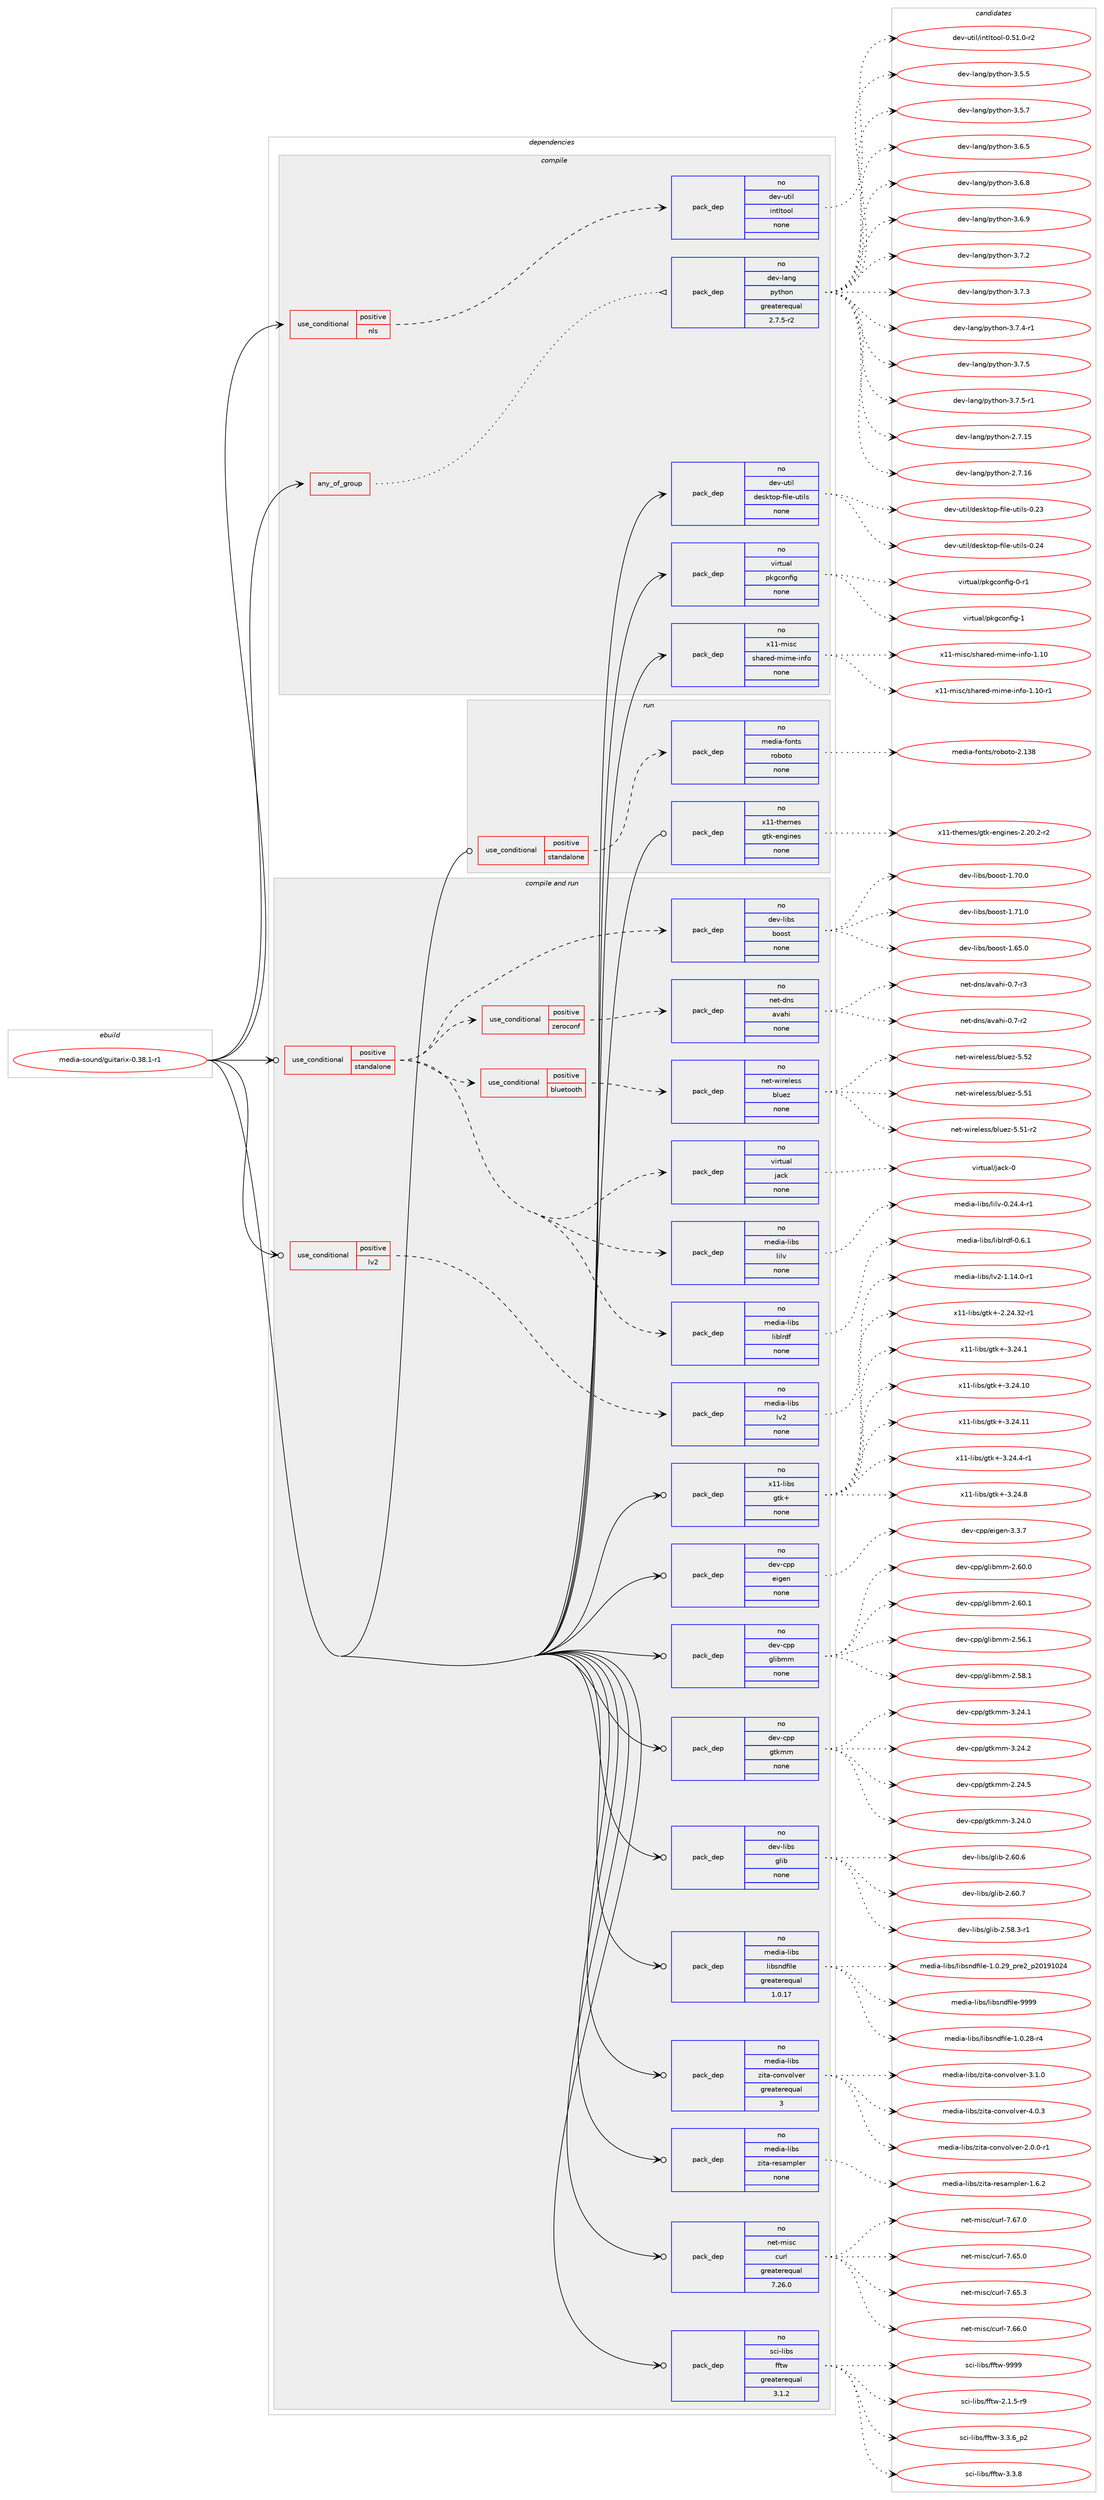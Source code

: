 digraph prolog {

# *************
# Graph options
# *************

newrank=true;
concentrate=true;
compound=true;
graph [rankdir=LR,fontname=Helvetica,fontsize=10,ranksep=1.5];#, ranksep=2.5, nodesep=0.2];
edge  [arrowhead=vee];
node  [fontname=Helvetica,fontsize=10];

# **********
# The ebuild
# **********

subgraph cluster_leftcol {
color=gray;
rank=same;
label=<<i>ebuild</i>>;
id [label="media-sound/guitarix-0.38.1-r1", color=red, width=4, href="../media-sound/guitarix-0.38.1-r1.svg"];
}

# ****************
# The dependencies
# ****************

subgraph cluster_midcol {
color=gray;
label=<<i>dependencies</i>>;
subgraph cluster_compile {
fillcolor="#eeeeee";
style=filled;
label=<<i>compile</i>>;
subgraph any13523 {
dependency799299 [label=<<TABLE BORDER="0" CELLBORDER="1" CELLSPACING="0" CELLPADDING="4"><TR><TD CELLPADDING="10">any_of_group</TD></TR></TABLE>>, shape=none, color=red];subgraph pack591282 {
dependency799300 [label=<<TABLE BORDER="0" CELLBORDER="1" CELLSPACING="0" CELLPADDING="4" WIDTH="220"><TR><TD ROWSPAN="6" CELLPADDING="30">pack_dep</TD></TR><TR><TD WIDTH="110">no</TD></TR><TR><TD>dev-lang</TD></TR><TR><TD>python</TD></TR><TR><TD>greaterequal</TD></TR><TR><TD>2.7.5-r2</TD></TR></TABLE>>, shape=none, color=blue];
}
dependency799299:e -> dependency799300:w [weight=20,style="dotted",arrowhead="oinv"];
}
id:e -> dependency799299:w [weight=20,style="solid",arrowhead="vee"];
subgraph cond194046 {
dependency799301 [label=<<TABLE BORDER="0" CELLBORDER="1" CELLSPACING="0" CELLPADDING="4"><TR><TD ROWSPAN="3" CELLPADDING="10">use_conditional</TD></TR><TR><TD>positive</TD></TR><TR><TD>nls</TD></TR></TABLE>>, shape=none, color=red];
subgraph pack591283 {
dependency799302 [label=<<TABLE BORDER="0" CELLBORDER="1" CELLSPACING="0" CELLPADDING="4" WIDTH="220"><TR><TD ROWSPAN="6" CELLPADDING="30">pack_dep</TD></TR><TR><TD WIDTH="110">no</TD></TR><TR><TD>dev-util</TD></TR><TR><TD>intltool</TD></TR><TR><TD>none</TD></TR><TR><TD></TD></TR></TABLE>>, shape=none, color=blue];
}
dependency799301:e -> dependency799302:w [weight=20,style="dashed",arrowhead="vee"];
}
id:e -> dependency799301:w [weight=20,style="solid",arrowhead="vee"];
subgraph pack591284 {
dependency799303 [label=<<TABLE BORDER="0" CELLBORDER="1" CELLSPACING="0" CELLPADDING="4" WIDTH="220"><TR><TD ROWSPAN="6" CELLPADDING="30">pack_dep</TD></TR><TR><TD WIDTH="110">no</TD></TR><TR><TD>dev-util</TD></TR><TR><TD>desktop-file-utils</TD></TR><TR><TD>none</TD></TR><TR><TD></TD></TR></TABLE>>, shape=none, color=blue];
}
id:e -> dependency799303:w [weight=20,style="solid",arrowhead="vee"];
subgraph pack591285 {
dependency799304 [label=<<TABLE BORDER="0" CELLBORDER="1" CELLSPACING="0" CELLPADDING="4" WIDTH="220"><TR><TD ROWSPAN="6" CELLPADDING="30">pack_dep</TD></TR><TR><TD WIDTH="110">no</TD></TR><TR><TD>virtual</TD></TR><TR><TD>pkgconfig</TD></TR><TR><TD>none</TD></TR><TR><TD></TD></TR></TABLE>>, shape=none, color=blue];
}
id:e -> dependency799304:w [weight=20,style="solid",arrowhead="vee"];
subgraph pack591286 {
dependency799305 [label=<<TABLE BORDER="0" CELLBORDER="1" CELLSPACING="0" CELLPADDING="4" WIDTH="220"><TR><TD ROWSPAN="6" CELLPADDING="30">pack_dep</TD></TR><TR><TD WIDTH="110">no</TD></TR><TR><TD>x11-misc</TD></TR><TR><TD>shared-mime-info</TD></TR><TR><TD>none</TD></TR><TR><TD></TD></TR></TABLE>>, shape=none, color=blue];
}
id:e -> dependency799305:w [weight=20,style="solid",arrowhead="vee"];
}
subgraph cluster_compileandrun {
fillcolor="#eeeeee";
style=filled;
label=<<i>compile and run</i>>;
subgraph cond194047 {
dependency799306 [label=<<TABLE BORDER="0" CELLBORDER="1" CELLSPACING="0" CELLPADDING="4"><TR><TD ROWSPAN="3" CELLPADDING="10">use_conditional</TD></TR><TR><TD>positive</TD></TR><TR><TD>lv2</TD></TR></TABLE>>, shape=none, color=red];
subgraph pack591287 {
dependency799307 [label=<<TABLE BORDER="0" CELLBORDER="1" CELLSPACING="0" CELLPADDING="4" WIDTH="220"><TR><TD ROWSPAN="6" CELLPADDING="30">pack_dep</TD></TR><TR><TD WIDTH="110">no</TD></TR><TR><TD>media-libs</TD></TR><TR><TD>lv2</TD></TR><TR><TD>none</TD></TR><TR><TD></TD></TR></TABLE>>, shape=none, color=blue];
}
dependency799306:e -> dependency799307:w [weight=20,style="dashed",arrowhead="vee"];
}
id:e -> dependency799306:w [weight=20,style="solid",arrowhead="odotvee"];
subgraph cond194048 {
dependency799308 [label=<<TABLE BORDER="0" CELLBORDER="1" CELLSPACING="0" CELLPADDING="4"><TR><TD ROWSPAN="3" CELLPADDING="10">use_conditional</TD></TR><TR><TD>positive</TD></TR><TR><TD>standalone</TD></TR></TABLE>>, shape=none, color=red];
subgraph pack591288 {
dependency799309 [label=<<TABLE BORDER="0" CELLBORDER="1" CELLSPACING="0" CELLPADDING="4" WIDTH="220"><TR><TD ROWSPAN="6" CELLPADDING="30">pack_dep</TD></TR><TR><TD WIDTH="110">no</TD></TR><TR><TD>dev-libs</TD></TR><TR><TD>boost</TD></TR><TR><TD>none</TD></TR><TR><TD></TD></TR></TABLE>>, shape=none, color=blue];
}
dependency799308:e -> dependency799309:w [weight=20,style="dashed",arrowhead="vee"];
subgraph pack591289 {
dependency799310 [label=<<TABLE BORDER="0" CELLBORDER="1" CELLSPACING="0" CELLPADDING="4" WIDTH="220"><TR><TD ROWSPAN="6" CELLPADDING="30">pack_dep</TD></TR><TR><TD WIDTH="110">no</TD></TR><TR><TD>media-libs</TD></TR><TR><TD>liblrdf</TD></TR><TR><TD>none</TD></TR><TR><TD></TD></TR></TABLE>>, shape=none, color=blue];
}
dependency799308:e -> dependency799310:w [weight=20,style="dashed",arrowhead="vee"];
subgraph pack591290 {
dependency799311 [label=<<TABLE BORDER="0" CELLBORDER="1" CELLSPACING="0" CELLPADDING="4" WIDTH="220"><TR><TD ROWSPAN="6" CELLPADDING="30">pack_dep</TD></TR><TR><TD WIDTH="110">no</TD></TR><TR><TD>media-libs</TD></TR><TR><TD>lilv</TD></TR><TR><TD>none</TD></TR><TR><TD></TD></TR></TABLE>>, shape=none, color=blue];
}
dependency799308:e -> dependency799311:w [weight=20,style="dashed",arrowhead="vee"];
subgraph pack591291 {
dependency799312 [label=<<TABLE BORDER="0" CELLBORDER="1" CELLSPACING="0" CELLPADDING="4" WIDTH="220"><TR><TD ROWSPAN="6" CELLPADDING="30">pack_dep</TD></TR><TR><TD WIDTH="110">no</TD></TR><TR><TD>virtual</TD></TR><TR><TD>jack</TD></TR><TR><TD>none</TD></TR><TR><TD></TD></TR></TABLE>>, shape=none, color=blue];
}
dependency799308:e -> dependency799312:w [weight=20,style="dashed",arrowhead="vee"];
subgraph cond194049 {
dependency799313 [label=<<TABLE BORDER="0" CELLBORDER="1" CELLSPACING="0" CELLPADDING="4"><TR><TD ROWSPAN="3" CELLPADDING="10">use_conditional</TD></TR><TR><TD>positive</TD></TR><TR><TD>bluetooth</TD></TR></TABLE>>, shape=none, color=red];
subgraph pack591292 {
dependency799314 [label=<<TABLE BORDER="0" CELLBORDER="1" CELLSPACING="0" CELLPADDING="4" WIDTH="220"><TR><TD ROWSPAN="6" CELLPADDING="30">pack_dep</TD></TR><TR><TD WIDTH="110">no</TD></TR><TR><TD>net-wireless</TD></TR><TR><TD>bluez</TD></TR><TR><TD>none</TD></TR><TR><TD></TD></TR></TABLE>>, shape=none, color=blue];
}
dependency799313:e -> dependency799314:w [weight=20,style="dashed",arrowhead="vee"];
}
dependency799308:e -> dependency799313:w [weight=20,style="dashed",arrowhead="vee"];
subgraph cond194050 {
dependency799315 [label=<<TABLE BORDER="0" CELLBORDER="1" CELLSPACING="0" CELLPADDING="4"><TR><TD ROWSPAN="3" CELLPADDING="10">use_conditional</TD></TR><TR><TD>positive</TD></TR><TR><TD>zeroconf</TD></TR></TABLE>>, shape=none, color=red];
subgraph pack591293 {
dependency799316 [label=<<TABLE BORDER="0" CELLBORDER="1" CELLSPACING="0" CELLPADDING="4" WIDTH="220"><TR><TD ROWSPAN="6" CELLPADDING="30">pack_dep</TD></TR><TR><TD WIDTH="110">no</TD></TR><TR><TD>net-dns</TD></TR><TR><TD>avahi</TD></TR><TR><TD>none</TD></TR><TR><TD></TD></TR></TABLE>>, shape=none, color=blue];
}
dependency799315:e -> dependency799316:w [weight=20,style="dashed",arrowhead="vee"];
}
dependency799308:e -> dependency799315:w [weight=20,style="dashed",arrowhead="vee"];
}
id:e -> dependency799308:w [weight=20,style="solid",arrowhead="odotvee"];
subgraph pack591294 {
dependency799317 [label=<<TABLE BORDER="0" CELLBORDER="1" CELLSPACING="0" CELLPADDING="4" WIDTH="220"><TR><TD ROWSPAN="6" CELLPADDING="30">pack_dep</TD></TR><TR><TD WIDTH="110">no</TD></TR><TR><TD>dev-cpp</TD></TR><TR><TD>eigen</TD></TR><TR><TD>none</TD></TR><TR><TD></TD></TR></TABLE>>, shape=none, color=blue];
}
id:e -> dependency799317:w [weight=20,style="solid",arrowhead="odotvee"];
subgraph pack591295 {
dependency799318 [label=<<TABLE BORDER="0" CELLBORDER="1" CELLSPACING="0" CELLPADDING="4" WIDTH="220"><TR><TD ROWSPAN="6" CELLPADDING="30">pack_dep</TD></TR><TR><TD WIDTH="110">no</TD></TR><TR><TD>dev-cpp</TD></TR><TR><TD>glibmm</TD></TR><TR><TD>none</TD></TR><TR><TD></TD></TR></TABLE>>, shape=none, color=blue];
}
id:e -> dependency799318:w [weight=20,style="solid",arrowhead="odotvee"];
subgraph pack591296 {
dependency799319 [label=<<TABLE BORDER="0" CELLBORDER="1" CELLSPACING="0" CELLPADDING="4" WIDTH="220"><TR><TD ROWSPAN="6" CELLPADDING="30">pack_dep</TD></TR><TR><TD WIDTH="110">no</TD></TR><TR><TD>dev-cpp</TD></TR><TR><TD>gtkmm</TD></TR><TR><TD>none</TD></TR><TR><TD></TD></TR></TABLE>>, shape=none, color=blue];
}
id:e -> dependency799319:w [weight=20,style="solid",arrowhead="odotvee"];
subgraph pack591297 {
dependency799320 [label=<<TABLE BORDER="0" CELLBORDER="1" CELLSPACING="0" CELLPADDING="4" WIDTH="220"><TR><TD ROWSPAN="6" CELLPADDING="30">pack_dep</TD></TR><TR><TD WIDTH="110">no</TD></TR><TR><TD>dev-libs</TD></TR><TR><TD>glib</TD></TR><TR><TD>none</TD></TR><TR><TD></TD></TR></TABLE>>, shape=none, color=blue];
}
id:e -> dependency799320:w [weight=20,style="solid",arrowhead="odotvee"];
subgraph pack591298 {
dependency799321 [label=<<TABLE BORDER="0" CELLBORDER="1" CELLSPACING="0" CELLPADDING="4" WIDTH="220"><TR><TD ROWSPAN="6" CELLPADDING="30">pack_dep</TD></TR><TR><TD WIDTH="110">no</TD></TR><TR><TD>media-libs</TD></TR><TR><TD>libsndfile</TD></TR><TR><TD>greaterequal</TD></TR><TR><TD>1.0.17</TD></TR></TABLE>>, shape=none, color=blue];
}
id:e -> dependency799321:w [weight=20,style="solid",arrowhead="odotvee"];
subgraph pack591299 {
dependency799322 [label=<<TABLE BORDER="0" CELLBORDER="1" CELLSPACING="0" CELLPADDING="4" WIDTH="220"><TR><TD ROWSPAN="6" CELLPADDING="30">pack_dep</TD></TR><TR><TD WIDTH="110">no</TD></TR><TR><TD>media-libs</TD></TR><TR><TD>zita-convolver</TD></TR><TR><TD>greaterequal</TD></TR><TR><TD>3</TD></TR></TABLE>>, shape=none, color=blue];
}
id:e -> dependency799322:w [weight=20,style="solid",arrowhead="odotvee"];
subgraph pack591300 {
dependency799323 [label=<<TABLE BORDER="0" CELLBORDER="1" CELLSPACING="0" CELLPADDING="4" WIDTH="220"><TR><TD ROWSPAN="6" CELLPADDING="30">pack_dep</TD></TR><TR><TD WIDTH="110">no</TD></TR><TR><TD>media-libs</TD></TR><TR><TD>zita-resampler</TD></TR><TR><TD>none</TD></TR><TR><TD></TD></TR></TABLE>>, shape=none, color=blue];
}
id:e -> dependency799323:w [weight=20,style="solid",arrowhead="odotvee"];
subgraph pack591301 {
dependency799324 [label=<<TABLE BORDER="0" CELLBORDER="1" CELLSPACING="0" CELLPADDING="4" WIDTH="220"><TR><TD ROWSPAN="6" CELLPADDING="30">pack_dep</TD></TR><TR><TD WIDTH="110">no</TD></TR><TR><TD>net-misc</TD></TR><TR><TD>curl</TD></TR><TR><TD>greaterequal</TD></TR><TR><TD>7.26.0</TD></TR></TABLE>>, shape=none, color=blue];
}
id:e -> dependency799324:w [weight=20,style="solid",arrowhead="odotvee"];
subgraph pack591302 {
dependency799325 [label=<<TABLE BORDER="0" CELLBORDER="1" CELLSPACING="0" CELLPADDING="4" WIDTH="220"><TR><TD ROWSPAN="6" CELLPADDING="30">pack_dep</TD></TR><TR><TD WIDTH="110">no</TD></TR><TR><TD>sci-libs</TD></TR><TR><TD>fftw</TD></TR><TR><TD>greaterequal</TD></TR><TR><TD>3.1.2</TD></TR></TABLE>>, shape=none, color=blue];
}
id:e -> dependency799325:w [weight=20,style="solid",arrowhead="odotvee"];
subgraph pack591303 {
dependency799326 [label=<<TABLE BORDER="0" CELLBORDER="1" CELLSPACING="0" CELLPADDING="4" WIDTH="220"><TR><TD ROWSPAN="6" CELLPADDING="30">pack_dep</TD></TR><TR><TD WIDTH="110">no</TD></TR><TR><TD>x11-libs</TD></TR><TR><TD>gtk+</TD></TR><TR><TD>none</TD></TR><TR><TD></TD></TR></TABLE>>, shape=none, color=blue];
}
id:e -> dependency799326:w [weight=20,style="solid",arrowhead="odotvee"];
}
subgraph cluster_run {
fillcolor="#eeeeee";
style=filled;
label=<<i>run</i>>;
subgraph cond194051 {
dependency799327 [label=<<TABLE BORDER="0" CELLBORDER="1" CELLSPACING="0" CELLPADDING="4"><TR><TD ROWSPAN="3" CELLPADDING="10">use_conditional</TD></TR><TR><TD>positive</TD></TR><TR><TD>standalone</TD></TR></TABLE>>, shape=none, color=red];
subgraph pack591304 {
dependency799328 [label=<<TABLE BORDER="0" CELLBORDER="1" CELLSPACING="0" CELLPADDING="4" WIDTH="220"><TR><TD ROWSPAN="6" CELLPADDING="30">pack_dep</TD></TR><TR><TD WIDTH="110">no</TD></TR><TR><TD>media-fonts</TD></TR><TR><TD>roboto</TD></TR><TR><TD>none</TD></TR><TR><TD></TD></TR></TABLE>>, shape=none, color=blue];
}
dependency799327:e -> dependency799328:w [weight=20,style="dashed",arrowhead="vee"];
}
id:e -> dependency799327:w [weight=20,style="solid",arrowhead="odot"];
subgraph pack591305 {
dependency799329 [label=<<TABLE BORDER="0" CELLBORDER="1" CELLSPACING="0" CELLPADDING="4" WIDTH="220"><TR><TD ROWSPAN="6" CELLPADDING="30">pack_dep</TD></TR><TR><TD WIDTH="110">no</TD></TR><TR><TD>x11-themes</TD></TR><TR><TD>gtk-engines</TD></TR><TR><TD>none</TD></TR><TR><TD></TD></TR></TABLE>>, shape=none, color=blue];
}
id:e -> dependency799329:w [weight=20,style="solid",arrowhead="odot"];
}
}

# **************
# The candidates
# **************

subgraph cluster_choices {
rank=same;
color=gray;
label=<<i>candidates</i>>;

subgraph choice591282 {
color=black;
nodesep=1;
choice10010111845108971101034711212111610411111045504655464953 [label="dev-lang/python-2.7.15", color=red, width=4,href="../dev-lang/python-2.7.15.svg"];
choice10010111845108971101034711212111610411111045504655464954 [label="dev-lang/python-2.7.16", color=red, width=4,href="../dev-lang/python-2.7.16.svg"];
choice100101118451089711010347112121116104111110455146534653 [label="dev-lang/python-3.5.5", color=red, width=4,href="../dev-lang/python-3.5.5.svg"];
choice100101118451089711010347112121116104111110455146534655 [label="dev-lang/python-3.5.7", color=red, width=4,href="../dev-lang/python-3.5.7.svg"];
choice100101118451089711010347112121116104111110455146544653 [label="dev-lang/python-3.6.5", color=red, width=4,href="../dev-lang/python-3.6.5.svg"];
choice100101118451089711010347112121116104111110455146544656 [label="dev-lang/python-3.6.8", color=red, width=4,href="../dev-lang/python-3.6.8.svg"];
choice100101118451089711010347112121116104111110455146544657 [label="dev-lang/python-3.6.9", color=red, width=4,href="../dev-lang/python-3.6.9.svg"];
choice100101118451089711010347112121116104111110455146554650 [label="dev-lang/python-3.7.2", color=red, width=4,href="../dev-lang/python-3.7.2.svg"];
choice100101118451089711010347112121116104111110455146554651 [label="dev-lang/python-3.7.3", color=red, width=4,href="../dev-lang/python-3.7.3.svg"];
choice1001011184510897110103471121211161041111104551465546524511449 [label="dev-lang/python-3.7.4-r1", color=red, width=4,href="../dev-lang/python-3.7.4-r1.svg"];
choice100101118451089711010347112121116104111110455146554653 [label="dev-lang/python-3.7.5", color=red, width=4,href="../dev-lang/python-3.7.5.svg"];
choice1001011184510897110103471121211161041111104551465546534511449 [label="dev-lang/python-3.7.5-r1", color=red, width=4,href="../dev-lang/python-3.7.5-r1.svg"];
dependency799300:e -> choice10010111845108971101034711212111610411111045504655464953:w [style=dotted,weight="100"];
dependency799300:e -> choice10010111845108971101034711212111610411111045504655464954:w [style=dotted,weight="100"];
dependency799300:e -> choice100101118451089711010347112121116104111110455146534653:w [style=dotted,weight="100"];
dependency799300:e -> choice100101118451089711010347112121116104111110455146534655:w [style=dotted,weight="100"];
dependency799300:e -> choice100101118451089711010347112121116104111110455146544653:w [style=dotted,weight="100"];
dependency799300:e -> choice100101118451089711010347112121116104111110455146544656:w [style=dotted,weight="100"];
dependency799300:e -> choice100101118451089711010347112121116104111110455146544657:w [style=dotted,weight="100"];
dependency799300:e -> choice100101118451089711010347112121116104111110455146554650:w [style=dotted,weight="100"];
dependency799300:e -> choice100101118451089711010347112121116104111110455146554651:w [style=dotted,weight="100"];
dependency799300:e -> choice1001011184510897110103471121211161041111104551465546524511449:w [style=dotted,weight="100"];
dependency799300:e -> choice100101118451089711010347112121116104111110455146554653:w [style=dotted,weight="100"];
dependency799300:e -> choice1001011184510897110103471121211161041111104551465546534511449:w [style=dotted,weight="100"];
}
subgraph choice591283 {
color=black;
nodesep=1;
choice1001011184511711610510847105110116108116111111108454846534946484511450 [label="dev-util/intltool-0.51.0-r2", color=red, width=4,href="../dev-util/intltool-0.51.0-r2.svg"];
dependency799302:e -> choice1001011184511711610510847105110116108116111111108454846534946484511450:w [style=dotted,weight="100"];
}
subgraph choice591284 {
color=black;
nodesep=1;
choice100101118451171161051084710010111510711611111245102105108101451171161051081154548465051 [label="dev-util/desktop-file-utils-0.23", color=red, width=4,href="../dev-util/desktop-file-utils-0.23.svg"];
choice100101118451171161051084710010111510711611111245102105108101451171161051081154548465052 [label="dev-util/desktop-file-utils-0.24", color=red, width=4,href="../dev-util/desktop-file-utils-0.24.svg"];
dependency799303:e -> choice100101118451171161051084710010111510711611111245102105108101451171161051081154548465051:w [style=dotted,weight="100"];
dependency799303:e -> choice100101118451171161051084710010111510711611111245102105108101451171161051081154548465052:w [style=dotted,weight="100"];
}
subgraph choice591285 {
color=black;
nodesep=1;
choice11810511411611797108471121071039911111010210510345484511449 [label="virtual/pkgconfig-0-r1", color=red, width=4,href="../virtual/pkgconfig-0-r1.svg"];
choice1181051141161179710847112107103991111101021051034549 [label="virtual/pkgconfig-1", color=red, width=4,href="../virtual/pkgconfig-1.svg"];
dependency799304:e -> choice11810511411611797108471121071039911111010210510345484511449:w [style=dotted,weight="100"];
dependency799304:e -> choice1181051141161179710847112107103991111101021051034549:w [style=dotted,weight="100"];
}
subgraph choice591286 {
color=black;
nodesep=1;
choice12049494510910511599471151049711410110045109105109101451051101021114549464948 [label="x11-misc/shared-mime-info-1.10", color=red, width=4,href="../x11-misc/shared-mime-info-1.10.svg"];
choice120494945109105115994711510497114101100451091051091014510511010211145494649484511449 [label="x11-misc/shared-mime-info-1.10-r1", color=red, width=4,href="../x11-misc/shared-mime-info-1.10-r1.svg"];
dependency799305:e -> choice12049494510910511599471151049711410110045109105109101451051101021114549464948:w [style=dotted,weight="100"];
dependency799305:e -> choice120494945109105115994711510497114101100451091051091014510511010211145494649484511449:w [style=dotted,weight="100"];
}
subgraph choice591287 {
color=black;
nodesep=1;
choice1091011001059745108105981154710811850454946495246484511449 [label="media-libs/lv2-1.14.0-r1", color=red, width=4,href="../media-libs/lv2-1.14.0-r1.svg"];
dependency799307:e -> choice1091011001059745108105981154710811850454946495246484511449:w [style=dotted,weight="100"];
}
subgraph choice591288 {
color=black;
nodesep=1;
choice1001011184510810598115479811111111511645494654534648 [label="dev-libs/boost-1.65.0", color=red, width=4,href="../dev-libs/boost-1.65.0.svg"];
choice1001011184510810598115479811111111511645494655484648 [label="dev-libs/boost-1.70.0", color=red, width=4,href="../dev-libs/boost-1.70.0.svg"];
choice1001011184510810598115479811111111511645494655494648 [label="dev-libs/boost-1.71.0", color=red, width=4,href="../dev-libs/boost-1.71.0.svg"];
dependency799309:e -> choice1001011184510810598115479811111111511645494654534648:w [style=dotted,weight="100"];
dependency799309:e -> choice1001011184510810598115479811111111511645494655484648:w [style=dotted,weight="100"];
dependency799309:e -> choice1001011184510810598115479811111111511645494655494648:w [style=dotted,weight="100"];
}
subgraph choice591289 {
color=black;
nodesep=1;
choice1091011001059745108105981154710810598108114100102454846544649 [label="media-libs/liblrdf-0.6.1", color=red, width=4,href="../media-libs/liblrdf-0.6.1.svg"];
dependency799310:e -> choice1091011001059745108105981154710810598108114100102454846544649:w [style=dotted,weight="100"];
}
subgraph choice591290 {
color=black;
nodesep=1;
choice10910110010597451081059811547108105108118454846505246524511449 [label="media-libs/lilv-0.24.4-r1", color=red, width=4,href="../media-libs/lilv-0.24.4-r1.svg"];
dependency799311:e -> choice10910110010597451081059811547108105108118454846505246524511449:w [style=dotted,weight="100"];
}
subgraph choice591291 {
color=black;
nodesep=1;
choice118105114116117971084710697991074548 [label="virtual/jack-0", color=red, width=4,href="../virtual/jack-0.svg"];
dependency799312:e -> choice118105114116117971084710697991074548:w [style=dotted,weight="100"];
}
subgraph choice591292 {
color=black;
nodesep=1;
choice1101011164511910511410110810111511547981081171011224553465349 [label="net-wireless/bluez-5.51", color=red, width=4,href="../net-wireless/bluez-5.51.svg"];
choice11010111645119105114101108101115115479810811710112245534653494511450 [label="net-wireless/bluez-5.51-r2", color=red, width=4,href="../net-wireless/bluez-5.51-r2.svg"];
choice1101011164511910511410110810111511547981081171011224553465350 [label="net-wireless/bluez-5.52", color=red, width=4,href="../net-wireless/bluez-5.52.svg"];
dependency799314:e -> choice1101011164511910511410110810111511547981081171011224553465349:w [style=dotted,weight="100"];
dependency799314:e -> choice11010111645119105114101108101115115479810811710112245534653494511450:w [style=dotted,weight="100"];
dependency799314:e -> choice1101011164511910511410110810111511547981081171011224553465350:w [style=dotted,weight="100"];
}
subgraph choice591293 {
color=black;
nodesep=1;
choice11010111645100110115479711897104105454846554511450 [label="net-dns/avahi-0.7-r2", color=red, width=4,href="../net-dns/avahi-0.7-r2.svg"];
choice11010111645100110115479711897104105454846554511451 [label="net-dns/avahi-0.7-r3", color=red, width=4,href="../net-dns/avahi-0.7-r3.svg"];
dependency799316:e -> choice11010111645100110115479711897104105454846554511450:w [style=dotted,weight="100"];
dependency799316:e -> choice11010111645100110115479711897104105454846554511451:w [style=dotted,weight="100"];
}
subgraph choice591294 {
color=black;
nodesep=1;
choice100101118459911211247101105103101110455146514655 [label="dev-cpp/eigen-3.3.7", color=red, width=4,href="../dev-cpp/eigen-3.3.7.svg"];
dependency799317:e -> choice100101118459911211247101105103101110455146514655:w [style=dotted,weight="100"];
}
subgraph choice591295 {
color=black;
nodesep=1;
choice1001011184599112112471031081059810910945504653544649 [label="dev-cpp/glibmm-2.56.1", color=red, width=4,href="../dev-cpp/glibmm-2.56.1.svg"];
choice1001011184599112112471031081059810910945504653564649 [label="dev-cpp/glibmm-2.58.1", color=red, width=4,href="../dev-cpp/glibmm-2.58.1.svg"];
choice1001011184599112112471031081059810910945504654484648 [label="dev-cpp/glibmm-2.60.0", color=red, width=4,href="../dev-cpp/glibmm-2.60.0.svg"];
choice1001011184599112112471031081059810910945504654484649 [label="dev-cpp/glibmm-2.60.1", color=red, width=4,href="../dev-cpp/glibmm-2.60.1.svg"];
dependency799318:e -> choice1001011184599112112471031081059810910945504653544649:w [style=dotted,weight="100"];
dependency799318:e -> choice1001011184599112112471031081059810910945504653564649:w [style=dotted,weight="100"];
dependency799318:e -> choice1001011184599112112471031081059810910945504654484648:w [style=dotted,weight="100"];
dependency799318:e -> choice1001011184599112112471031081059810910945504654484649:w [style=dotted,weight="100"];
}
subgraph choice591296 {
color=black;
nodesep=1;
choice10010111845991121124710311610710910945504650524653 [label="dev-cpp/gtkmm-2.24.5", color=red, width=4,href="../dev-cpp/gtkmm-2.24.5.svg"];
choice10010111845991121124710311610710910945514650524648 [label="dev-cpp/gtkmm-3.24.0", color=red, width=4,href="../dev-cpp/gtkmm-3.24.0.svg"];
choice10010111845991121124710311610710910945514650524649 [label="dev-cpp/gtkmm-3.24.1", color=red, width=4,href="../dev-cpp/gtkmm-3.24.1.svg"];
choice10010111845991121124710311610710910945514650524650 [label="dev-cpp/gtkmm-3.24.2", color=red, width=4,href="../dev-cpp/gtkmm-3.24.2.svg"];
dependency799319:e -> choice10010111845991121124710311610710910945504650524653:w [style=dotted,weight="100"];
dependency799319:e -> choice10010111845991121124710311610710910945514650524648:w [style=dotted,weight="100"];
dependency799319:e -> choice10010111845991121124710311610710910945514650524649:w [style=dotted,weight="100"];
dependency799319:e -> choice10010111845991121124710311610710910945514650524650:w [style=dotted,weight="100"];
}
subgraph choice591297 {
color=black;
nodesep=1;
choice10010111845108105981154710310810598455046535646514511449 [label="dev-libs/glib-2.58.3-r1", color=red, width=4,href="../dev-libs/glib-2.58.3-r1.svg"];
choice1001011184510810598115471031081059845504654484654 [label="dev-libs/glib-2.60.6", color=red, width=4,href="../dev-libs/glib-2.60.6.svg"];
choice1001011184510810598115471031081059845504654484655 [label="dev-libs/glib-2.60.7", color=red, width=4,href="../dev-libs/glib-2.60.7.svg"];
dependency799320:e -> choice10010111845108105981154710310810598455046535646514511449:w [style=dotted,weight="100"];
dependency799320:e -> choice1001011184510810598115471031081059845504654484654:w [style=dotted,weight="100"];
dependency799320:e -> choice1001011184510810598115471031081059845504654484655:w [style=dotted,weight="100"];
}
subgraph choice591298 {
color=black;
nodesep=1;
choice1091011001059745108105981154710810598115110100102105108101454946484650564511452 [label="media-libs/libsndfile-1.0.28-r4", color=red, width=4,href="../media-libs/libsndfile-1.0.28-r4.svg"];
choice1091011001059745108105981154710810598115110100102105108101454946484650579511211410150951125048495749485052 [label="media-libs/libsndfile-1.0.29_pre2_p20191024", color=red, width=4,href="../media-libs/libsndfile-1.0.29_pre2_p20191024.svg"];
choice10910110010597451081059811547108105981151101001021051081014557575757 [label="media-libs/libsndfile-9999", color=red, width=4,href="../media-libs/libsndfile-9999.svg"];
dependency799321:e -> choice1091011001059745108105981154710810598115110100102105108101454946484650564511452:w [style=dotted,weight="100"];
dependency799321:e -> choice1091011001059745108105981154710810598115110100102105108101454946484650579511211410150951125048495749485052:w [style=dotted,weight="100"];
dependency799321:e -> choice10910110010597451081059811547108105981151101001021051081014557575757:w [style=dotted,weight="100"];
}
subgraph choice591299 {
color=black;
nodesep=1;
choice109101100105974510810598115471221051169745991111101181111081181011144550464846484511449 [label="media-libs/zita-convolver-2.0.0-r1", color=red, width=4,href="../media-libs/zita-convolver-2.0.0-r1.svg"];
choice10910110010597451081059811547122105116974599111110118111108118101114455146494648 [label="media-libs/zita-convolver-3.1.0", color=red, width=4,href="../media-libs/zita-convolver-3.1.0.svg"];
choice10910110010597451081059811547122105116974599111110118111108118101114455246484651 [label="media-libs/zita-convolver-4.0.3", color=red, width=4,href="../media-libs/zita-convolver-4.0.3.svg"];
dependency799322:e -> choice109101100105974510810598115471221051169745991111101181111081181011144550464846484511449:w [style=dotted,weight="100"];
dependency799322:e -> choice10910110010597451081059811547122105116974599111110118111108118101114455146494648:w [style=dotted,weight="100"];
dependency799322:e -> choice10910110010597451081059811547122105116974599111110118111108118101114455246484651:w [style=dotted,weight="100"];
}
subgraph choice591300 {
color=black;
nodesep=1;
choice10910110010597451081059811547122105116974511410111597109112108101114454946544650 [label="media-libs/zita-resampler-1.6.2", color=red, width=4,href="../media-libs/zita-resampler-1.6.2.svg"];
dependency799323:e -> choice10910110010597451081059811547122105116974511410111597109112108101114454946544650:w [style=dotted,weight="100"];
}
subgraph choice591301 {
color=black;
nodesep=1;
choice1101011164510910511599479911711410845554654534648 [label="net-misc/curl-7.65.0", color=red, width=4,href="../net-misc/curl-7.65.0.svg"];
choice1101011164510910511599479911711410845554654534651 [label="net-misc/curl-7.65.3", color=red, width=4,href="../net-misc/curl-7.65.3.svg"];
choice1101011164510910511599479911711410845554654544648 [label="net-misc/curl-7.66.0", color=red, width=4,href="../net-misc/curl-7.66.0.svg"];
choice1101011164510910511599479911711410845554654554648 [label="net-misc/curl-7.67.0", color=red, width=4,href="../net-misc/curl-7.67.0.svg"];
dependency799324:e -> choice1101011164510910511599479911711410845554654534648:w [style=dotted,weight="100"];
dependency799324:e -> choice1101011164510910511599479911711410845554654534651:w [style=dotted,weight="100"];
dependency799324:e -> choice1101011164510910511599479911711410845554654544648:w [style=dotted,weight="100"];
dependency799324:e -> choice1101011164510910511599479911711410845554654554648:w [style=dotted,weight="100"];
}
subgraph choice591302 {
color=black;
nodesep=1;
choice115991054510810598115471021021161194550464946534511457 [label="sci-libs/fftw-2.1.5-r9", color=red, width=4,href="../sci-libs/fftw-2.1.5-r9.svg"];
choice115991054510810598115471021021161194551465146549511250 [label="sci-libs/fftw-3.3.6_p2", color=red, width=4,href="../sci-libs/fftw-3.3.6_p2.svg"];
choice11599105451081059811547102102116119455146514656 [label="sci-libs/fftw-3.3.8", color=red, width=4,href="../sci-libs/fftw-3.3.8.svg"];
choice115991054510810598115471021021161194557575757 [label="sci-libs/fftw-9999", color=red, width=4,href="../sci-libs/fftw-9999.svg"];
dependency799325:e -> choice115991054510810598115471021021161194550464946534511457:w [style=dotted,weight="100"];
dependency799325:e -> choice115991054510810598115471021021161194551465146549511250:w [style=dotted,weight="100"];
dependency799325:e -> choice11599105451081059811547102102116119455146514656:w [style=dotted,weight="100"];
dependency799325:e -> choice115991054510810598115471021021161194557575757:w [style=dotted,weight="100"];
}
subgraph choice591303 {
color=black;
nodesep=1;
choice12049494510810598115471031161074345504650524651504511449 [label="x11-libs/gtk+-2.24.32-r1", color=red, width=4,href="../x11-libs/gtk+-2.24.32-r1.svg"];
choice12049494510810598115471031161074345514650524649 [label="x11-libs/gtk+-3.24.1", color=red, width=4,href="../x11-libs/gtk+-3.24.1.svg"];
choice1204949451081059811547103116107434551465052464948 [label="x11-libs/gtk+-3.24.10", color=red, width=4,href="../x11-libs/gtk+-3.24.10.svg"];
choice1204949451081059811547103116107434551465052464949 [label="x11-libs/gtk+-3.24.11", color=red, width=4,href="../x11-libs/gtk+-3.24.11.svg"];
choice120494945108105981154710311610743455146505246524511449 [label="x11-libs/gtk+-3.24.4-r1", color=red, width=4,href="../x11-libs/gtk+-3.24.4-r1.svg"];
choice12049494510810598115471031161074345514650524656 [label="x11-libs/gtk+-3.24.8", color=red, width=4,href="../x11-libs/gtk+-3.24.8.svg"];
dependency799326:e -> choice12049494510810598115471031161074345504650524651504511449:w [style=dotted,weight="100"];
dependency799326:e -> choice12049494510810598115471031161074345514650524649:w [style=dotted,weight="100"];
dependency799326:e -> choice1204949451081059811547103116107434551465052464948:w [style=dotted,weight="100"];
dependency799326:e -> choice1204949451081059811547103116107434551465052464949:w [style=dotted,weight="100"];
dependency799326:e -> choice120494945108105981154710311610743455146505246524511449:w [style=dotted,weight="100"];
dependency799326:e -> choice12049494510810598115471031161074345514650524656:w [style=dotted,weight="100"];
}
subgraph choice591304 {
color=black;
nodesep=1;
choice10910110010597451021111101161154711411198111116111455046495156 [label="media-fonts/roboto-2.138", color=red, width=4,href="../media-fonts/roboto-2.138.svg"];
dependency799328:e -> choice10910110010597451021111101161154711411198111116111455046495156:w [style=dotted,weight="100"];
}
subgraph choice591305 {
color=black;
nodesep=1;
choice1204949451161041011091011154710311610745101110103105110101115455046504846504511450 [label="x11-themes/gtk-engines-2.20.2-r2", color=red, width=4,href="../x11-themes/gtk-engines-2.20.2-r2.svg"];
dependency799329:e -> choice1204949451161041011091011154710311610745101110103105110101115455046504846504511450:w [style=dotted,weight="100"];
}
}

}
